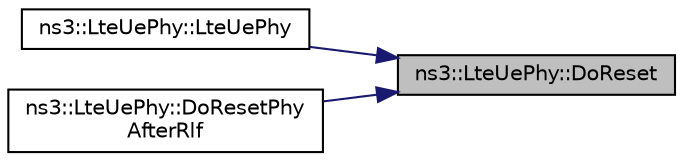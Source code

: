 digraph "ns3::LteUePhy::DoReset"
{
 // LATEX_PDF_SIZE
  edge [fontname="Helvetica",fontsize="10",labelfontname="Helvetica",labelfontsize="10"];
  node [fontname="Helvetica",fontsize="10",shape=record];
  rankdir="RL";
  Node1 [label="ns3::LteUePhy::DoReset",height=0.2,width=0.4,color="black", fillcolor="grey75", style="filled", fontcolor="black",tooltip="Do Reset function."];
  Node1 -> Node2 [dir="back",color="midnightblue",fontsize="10",style="solid",fontname="Helvetica"];
  Node2 [label="ns3::LteUePhy::LteUePhy",height=0.2,width=0.4,color="black", fillcolor="white", style="filled",URL="$classns3_1_1_lte_ue_phy.html#aadd411255bbee37238dab6ca153153c0",tooltip=" "];
  Node1 -> Node3 [dir="back",color="midnightblue",fontsize="10",style="solid",fontname="Helvetica"];
  Node3 [label="ns3::LteUePhy::DoResetPhy\lAfterRlf",height=0.2,width=0.4,color="black", fillcolor="white", style="filled",URL="$classns3_1_1_lte_ue_phy.html#a2a1b38c30f798d6407af280f305545a8",tooltip="Reset Phy after radio link failure function."];
}
